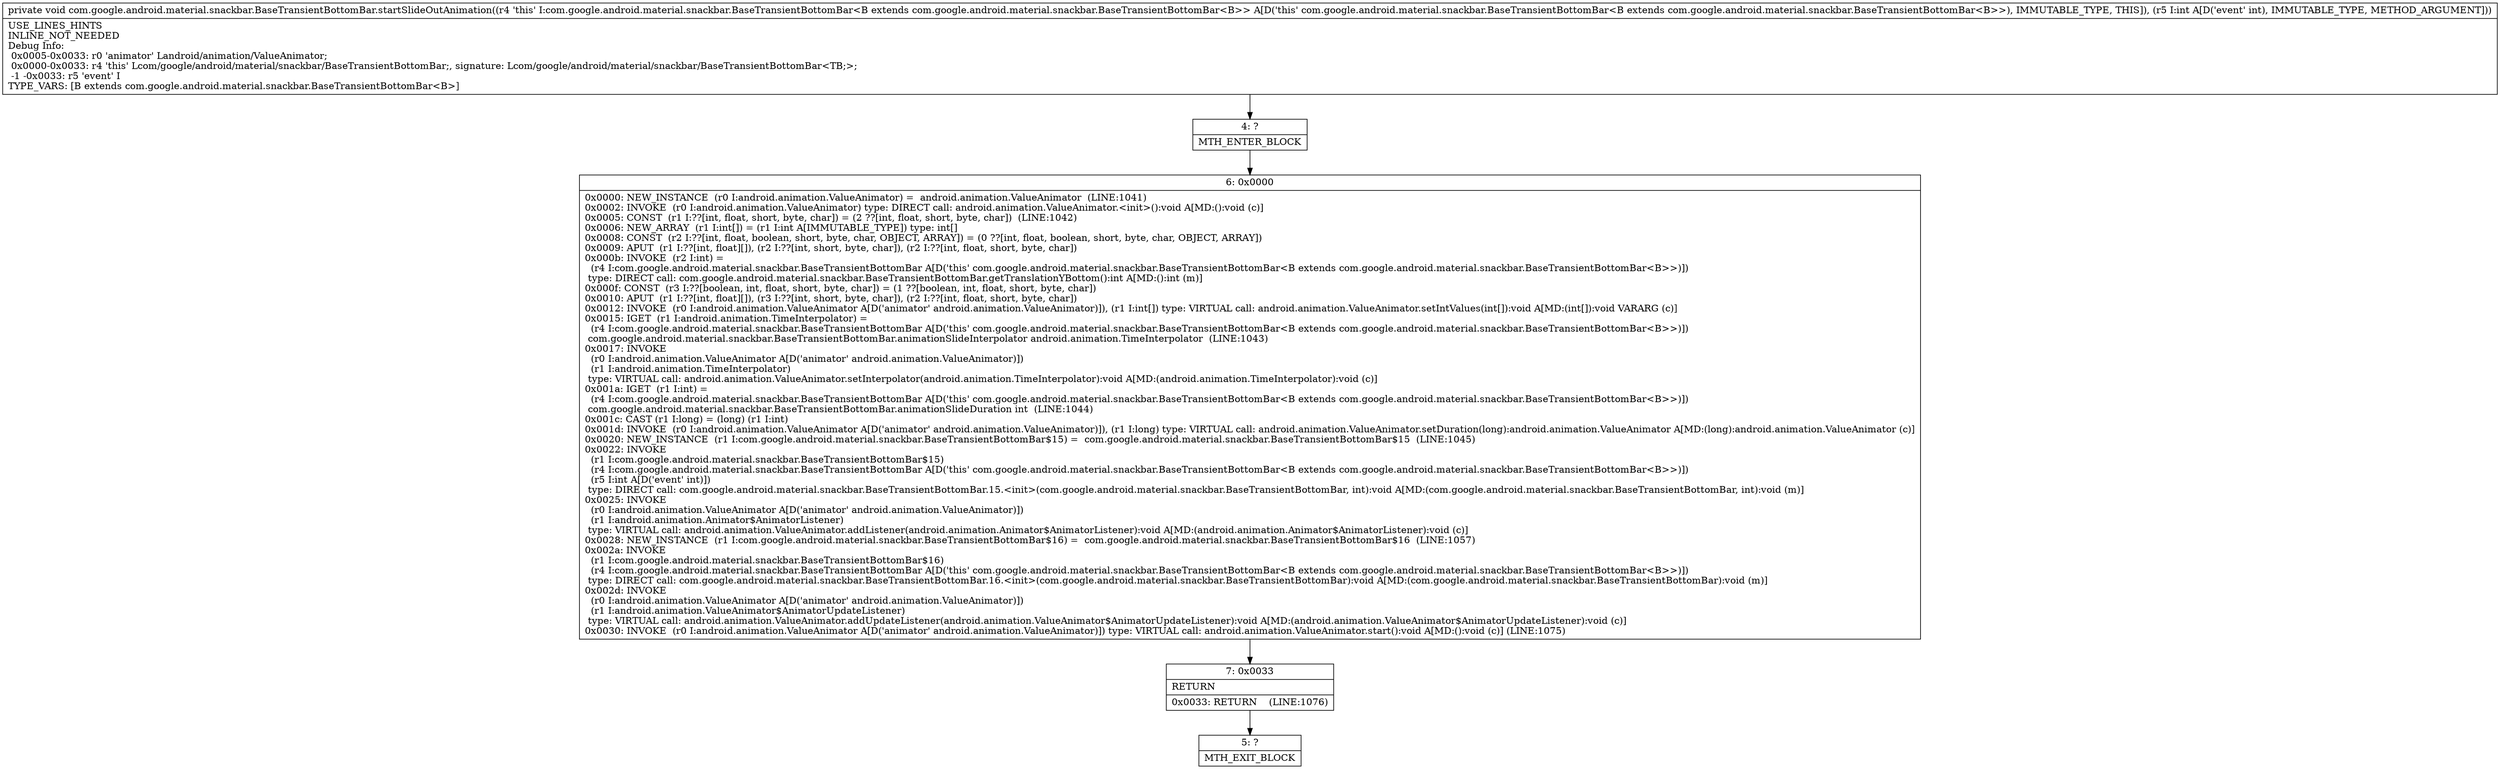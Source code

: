 digraph "CFG forcom.google.android.material.snackbar.BaseTransientBottomBar.startSlideOutAnimation(I)V" {
Node_4 [shape=record,label="{4\:\ ?|MTH_ENTER_BLOCK\l}"];
Node_6 [shape=record,label="{6\:\ 0x0000|0x0000: NEW_INSTANCE  (r0 I:android.animation.ValueAnimator) =  android.animation.ValueAnimator  (LINE:1041)\l0x0002: INVOKE  (r0 I:android.animation.ValueAnimator) type: DIRECT call: android.animation.ValueAnimator.\<init\>():void A[MD:():void (c)]\l0x0005: CONST  (r1 I:??[int, float, short, byte, char]) = (2 ??[int, float, short, byte, char])  (LINE:1042)\l0x0006: NEW_ARRAY  (r1 I:int[]) = (r1 I:int A[IMMUTABLE_TYPE]) type: int[] \l0x0008: CONST  (r2 I:??[int, float, boolean, short, byte, char, OBJECT, ARRAY]) = (0 ??[int, float, boolean, short, byte, char, OBJECT, ARRAY]) \l0x0009: APUT  (r1 I:??[int, float][]), (r2 I:??[int, short, byte, char]), (r2 I:??[int, float, short, byte, char]) \l0x000b: INVOKE  (r2 I:int) = \l  (r4 I:com.google.android.material.snackbar.BaseTransientBottomBar A[D('this' com.google.android.material.snackbar.BaseTransientBottomBar\<B extends com.google.android.material.snackbar.BaseTransientBottomBar\<B\>\>)])\l type: DIRECT call: com.google.android.material.snackbar.BaseTransientBottomBar.getTranslationYBottom():int A[MD:():int (m)]\l0x000f: CONST  (r3 I:??[boolean, int, float, short, byte, char]) = (1 ??[boolean, int, float, short, byte, char]) \l0x0010: APUT  (r1 I:??[int, float][]), (r3 I:??[int, short, byte, char]), (r2 I:??[int, float, short, byte, char]) \l0x0012: INVOKE  (r0 I:android.animation.ValueAnimator A[D('animator' android.animation.ValueAnimator)]), (r1 I:int[]) type: VIRTUAL call: android.animation.ValueAnimator.setIntValues(int[]):void A[MD:(int[]):void VARARG (c)]\l0x0015: IGET  (r1 I:android.animation.TimeInterpolator) = \l  (r4 I:com.google.android.material.snackbar.BaseTransientBottomBar A[D('this' com.google.android.material.snackbar.BaseTransientBottomBar\<B extends com.google.android.material.snackbar.BaseTransientBottomBar\<B\>\>)])\l com.google.android.material.snackbar.BaseTransientBottomBar.animationSlideInterpolator android.animation.TimeInterpolator  (LINE:1043)\l0x0017: INVOKE  \l  (r0 I:android.animation.ValueAnimator A[D('animator' android.animation.ValueAnimator)])\l  (r1 I:android.animation.TimeInterpolator)\l type: VIRTUAL call: android.animation.ValueAnimator.setInterpolator(android.animation.TimeInterpolator):void A[MD:(android.animation.TimeInterpolator):void (c)]\l0x001a: IGET  (r1 I:int) = \l  (r4 I:com.google.android.material.snackbar.BaseTransientBottomBar A[D('this' com.google.android.material.snackbar.BaseTransientBottomBar\<B extends com.google.android.material.snackbar.BaseTransientBottomBar\<B\>\>)])\l com.google.android.material.snackbar.BaseTransientBottomBar.animationSlideDuration int  (LINE:1044)\l0x001c: CAST (r1 I:long) = (long) (r1 I:int) \l0x001d: INVOKE  (r0 I:android.animation.ValueAnimator A[D('animator' android.animation.ValueAnimator)]), (r1 I:long) type: VIRTUAL call: android.animation.ValueAnimator.setDuration(long):android.animation.ValueAnimator A[MD:(long):android.animation.ValueAnimator (c)]\l0x0020: NEW_INSTANCE  (r1 I:com.google.android.material.snackbar.BaseTransientBottomBar$15) =  com.google.android.material.snackbar.BaseTransientBottomBar$15  (LINE:1045)\l0x0022: INVOKE  \l  (r1 I:com.google.android.material.snackbar.BaseTransientBottomBar$15)\l  (r4 I:com.google.android.material.snackbar.BaseTransientBottomBar A[D('this' com.google.android.material.snackbar.BaseTransientBottomBar\<B extends com.google.android.material.snackbar.BaseTransientBottomBar\<B\>\>)])\l  (r5 I:int A[D('event' int)])\l type: DIRECT call: com.google.android.material.snackbar.BaseTransientBottomBar.15.\<init\>(com.google.android.material.snackbar.BaseTransientBottomBar, int):void A[MD:(com.google.android.material.snackbar.BaseTransientBottomBar, int):void (m)]\l0x0025: INVOKE  \l  (r0 I:android.animation.ValueAnimator A[D('animator' android.animation.ValueAnimator)])\l  (r1 I:android.animation.Animator$AnimatorListener)\l type: VIRTUAL call: android.animation.ValueAnimator.addListener(android.animation.Animator$AnimatorListener):void A[MD:(android.animation.Animator$AnimatorListener):void (c)]\l0x0028: NEW_INSTANCE  (r1 I:com.google.android.material.snackbar.BaseTransientBottomBar$16) =  com.google.android.material.snackbar.BaseTransientBottomBar$16  (LINE:1057)\l0x002a: INVOKE  \l  (r1 I:com.google.android.material.snackbar.BaseTransientBottomBar$16)\l  (r4 I:com.google.android.material.snackbar.BaseTransientBottomBar A[D('this' com.google.android.material.snackbar.BaseTransientBottomBar\<B extends com.google.android.material.snackbar.BaseTransientBottomBar\<B\>\>)])\l type: DIRECT call: com.google.android.material.snackbar.BaseTransientBottomBar.16.\<init\>(com.google.android.material.snackbar.BaseTransientBottomBar):void A[MD:(com.google.android.material.snackbar.BaseTransientBottomBar):void (m)]\l0x002d: INVOKE  \l  (r0 I:android.animation.ValueAnimator A[D('animator' android.animation.ValueAnimator)])\l  (r1 I:android.animation.ValueAnimator$AnimatorUpdateListener)\l type: VIRTUAL call: android.animation.ValueAnimator.addUpdateListener(android.animation.ValueAnimator$AnimatorUpdateListener):void A[MD:(android.animation.ValueAnimator$AnimatorUpdateListener):void (c)]\l0x0030: INVOKE  (r0 I:android.animation.ValueAnimator A[D('animator' android.animation.ValueAnimator)]) type: VIRTUAL call: android.animation.ValueAnimator.start():void A[MD:():void (c)] (LINE:1075)\l}"];
Node_7 [shape=record,label="{7\:\ 0x0033|RETURN\l|0x0033: RETURN    (LINE:1076)\l}"];
Node_5 [shape=record,label="{5\:\ ?|MTH_EXIT_BLOCK\l}"];
MethodNode[shape=record,label="{private void com.google.android.material.snackbar.BaseTransientBottomBar.startSlideOutAnimation((r4 'this' I:com.google.android.material.snackbar.BaseTransientBottomBar\<B extends com.google.android.material.snackbar.BaseTransientBottomBar\<B\>\> A[D('this' com.google.android.material.snackbar.BaseTransientBottomBar\<B extends com.google.android.material.snackbar.BaseTransientBottomBar\<B\>\>), IMMUTABLE_TYPE, THIS]), (r5 I:int A[D('event' int), IMMUTABLE_TYPE, METHOD_ARGUMENT]))  | USE_LINES_HINTS\lINLINE_NOT_NEEDED\lDebug Info:\l  0x0005\-0x0033: r0 'animator' Landroid\/animation\/ValueAnimator;\l  0x0000\-0x0033: r4 'this' Lcom\/google\/android\/material\/snackbar\/BaseTransientBottomBar;, signature: Lcom\/google\/android\/material\/snackbar\/BaseTransientBottomBar\<TB;\>;\l  \-1 \-0x0033: r5 'event' I\lTYPE_VARS: [B extends com.google.android.material.snackbar.BaseTransientBottomBar\<B\>]\l}"];
MethodNode -> Node_4;Node_4 -> Node_6;
Node_6 -> Node_7;
Node_7 -> Node_5;
}

